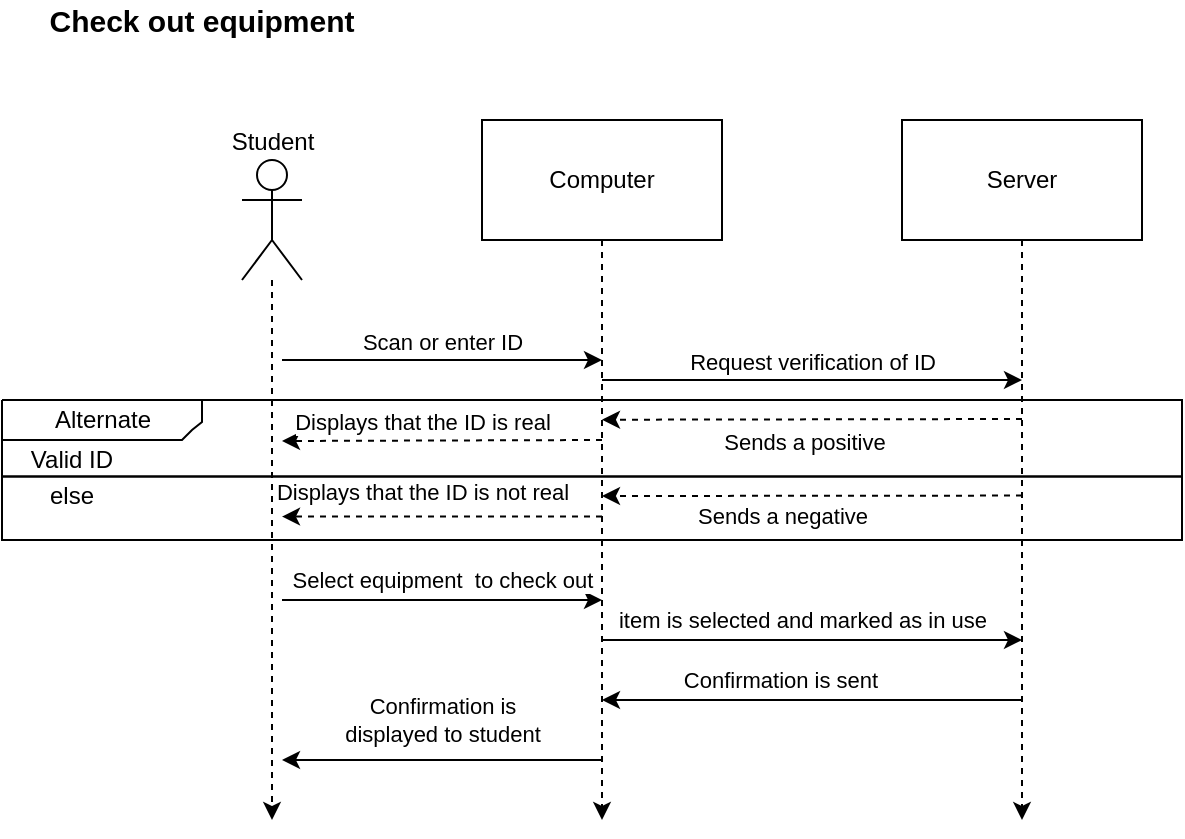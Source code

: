 <mxfile version="13.10.9" type="device"><diagram id="kgpKYQtTHZ0yAKxKKP6v" name="Page-1"><mxGraphModel dx="1416" dy="788" grid="1" gridSize="10" guides="1" tooltips="1" connect="1" arrows="1" fold="1" page="1" pageScale="1" pageWidth="850" pageHeight="1100" math="0" shadow="0"><root><mxCell id="0"/><mxCell id="1" parent="0"/><mxCell id="eIoVN3_urmGIHU_F3K1u-8" value="" style="edgeStyle=orthogonalEdgeStyle;rounded=0;orthogonalLoop=1;jettySize=auto;html=1;dashed=1;" parent="1" source="eIoVN3_urmGIHU_F3K1u-3" edge="1"><mxGeometry relative="1" as="geometry"><mxPoint x="175" y="440" as="targetPoint"/><Array as="points"><mxPoint x="175" y="440"/></Array></mxGeometry></mxCell><mxCell id="eIoVN3_urmGIHU_F3K1u-3" value="Student" style="shape=umlActor;verticalLabelPosition=top;verticalAlign=bottom;html=1;outlineConnect=0;labelPosition=center;align=center;" parent="1" vertex="1"><mxGeometry x="160" y="110" width="30" height="60" as="geometry"/></mxCell><mxCell id="eIoVN3_urmGIHU_F3K1u-6" style="edgeStyle=orthogonalEdgeStyle;rounded=0;orthogonalLoop=1;jettySize=auto;html=1;exitX=0.5;exitY=1;exitDx=0;exitDy=0;dashed=1;" parent="1" source="eIoVN3_urmGIHU_F3K1u-4" edge="1"><mxGeometry relative="1" as="geometry"><mxPoint x="340" y="440" as="targetPoint"/></mxGeometry></mxCell><mxCell id="eIoVN3_urmGIHU_F3K1u-4" value="Computer" style="rounded=0;whiteSpace=wrap;html=1;" parent="1" vertex="1"><mxGeometry x="280" y="90" width="120" height="60" as="geometry"/></mxCell><mxCell id="eIoVN3_urmGIHU_F3K1u-9" style="edgeStyle=orthogonalEdgeStyle;rounded=0;orthogonalLoop=1;jettySize=auto;html=1;exitX=0.5;exitY=1;exitDx=0;exitDy=0;dashed=1;" parent="1" source="eIoVN3_urmGIHU_F3K1u-5" edge="1"><mxGeometry relative="1" as="geometry"><mxPoint x="550" y="440" as="targetPoint"/></mxGeometry></mxCell><mxCell id="eIoVN3_urmGIHU_F3K1u-5" value="Server" style="rounded=0;whiteSpace=wrap;html=1;" parent="1" vertex="1"><mxGeometry x="490" y="90" width="120" height="60" as="geometry"/></mxCell><mxCell id="eIoVN3_urmGIHU_F3K1u-11" value="" style="swimlane;html=1;childLayout=stackLayout;resizeParent=1;resizeParentMax=0;horizontal=1;startSize=0;horizontalStack=0;" parent="1" vertex="1"><mxGeometry x="40" y="230" width="590" height="70" as="geometry"/></mxCell><mxCell id="eIoVN3_urmGIHU_F3K1u-13" value="" style="swimlane;html=1;startSize=0;horizontal=0;" parent="eIoVN3_urmGIHU_F3K1u-11" vertex="1"><mxGeometry width="590" height="38.29" as="geometry"/></mxCell><mxCell id="eIoVN3_urmGIHU_F3K1u-15" value="Alternate" style="verticalLabelPosition=middle;verticalAlign=middle;html=1;shape=mxgraph.basic.polygon;polyCoords=[[0.25,0],[1,0],[1,0.55],[0.95,0.75],[0.9,1],[0.25,1],[0,1],[0,0.25]];polyline=1;fillColor=none;labelPosition=center;align=center;" parent="eIoVN3_urmGIHU_F3K1u-13" vertex="1"><mxGeometry width="100" height="20" as="geometry"/></mxCell><mxCell id="eIoVN3_urmGIHU_F3K1u-18" value="Valid ID" style="text;html=1;strokeColor=none;fillColor=none;align=center;verticalAlign=middle;whiteSpace=wrap;rounded=0;" parent="eIoVN3_urmGIHU_F3K1u-13" vertex="1"><mxGeometry x="10" y="20" width="50" height="20" as="geometry"/></mxCell><mxCell id="eIoVN3_urmGIHU_F3K1u-20" value="" style="endArrow=classic;html=1;dashed=1;" parent="eIoVN3_urmGIHU_F3K1u-13" edge="1"><mxGeometry width="50" height="50" relative="1" as="geometry"><mxPoint x="300" y="20" as="sourcePoint"/><mxPoint x="140" y="20.5" as="targetPoint"/></mxGeometry></mxCell><mxCell id="eIoVN3_urmGIHU_F3K1u-22" value="Displays that the ID is real" style="edgeLabel;html=1;align=center;verticalAlign=middle;resizable=0;points=[];" parent="eIoVN3_urmGIHU_F3K1u-20" vertex="1" connectable="0"><mxGeometry x="0.225" y="-1" relative="1" as="geometry"><mxPoint x="8" y="-9" as="offset"/></mxGeometry></mxCell><mxCell id="j0chvqVTCVCW1AkNO_aR-3" value="" style="endArrow=classic;html=1;dashed=1;" edge="1" parent="eIoVN3_urmGIHU_F3K1u-13"><mxGeometry width="50" height="50" relative="1" as="geometry"><mxPoint x="510" y="9.5" as="sourcePoint"/><mxPoint x="300" y="9.86" as="targetPoint"/></mxGeometry></mxCell><mxCell id="j0chvqVTCVCW1AkNO_aR-4" value="Sends a positive" style="edgeLabel;html=1;align=center;verticalAlign=middle;resizable=0;points=[];" vertex="1" connectable="0" parent="j0chvqVTCVCW1AkNO_aR-3"><mxGeometry x="0.225" y="-1" relative="1" as="geometry"><mxPoint x="19" y="12.14" as="offset"/></mxGeometry></mxCell><mxCell id="eIoVN3_urmGIHU_F3K1u-12" value="" style="swimlane;html=1;startSize=0;horizontal=0;" parent="eIoVN3_urmGIHU_F3K1u-11" vertex="1"><mxGeometry y="38.29" width="590" height="31.71" as="geometry"/></mxCell><mxCell id="eIoVN3_urmGIHU_F3K1u-19" value="else" style="text;html=1;strokeColor=none;fillColor=none;align=center;verticalAlign=middle;whiteSpace=wrap;rounded=0;" parent="eIoVN3_urmGIHU_F3K1u-12" vertex="1"><mxGeometry x="15" y="-2.132e-14" width="40" height="20" as="geometry"/></mxCell><mxCell id="eIoVN3_urmGIHU_F3K1u-21" value="" style="endArrow=classic;html=1;labelPosition=center;verticalLabelPosition=top;align=center;verticalAlign=bottom;dashed=1;" parent="eIoVN3_urmGIHU_F3K1u-12" edge="1"><mxGeometry width="50" height="50" relative="1" as="geometry"><mxPoint x="300" y="20" as="sourcePoint"/><mxPoint x="140" y="20" as="targetPoint"/></mxGeometry></mxCell><mxCell id="eIoVN3_urmGIHU_F3K1u-23" value="Displays that the ID is not real" style="edgeLabel;html=1;align=center;verticalAlign=bottom;resizable=0;points=[];labelPosition=center;verticalLabelPosition=top;" parent="eIoVN3_urmGIHU_F3K1u-21" vertex="1" connectable="0"><mxGeometry x="0.338" y="2" relative="1" as="geometry"><mxPoint x="17" y="-6.14" as="offset"/></mxGeometry></mxCell><mxCell id="j0chvqVTCVCW1AkNO_aR-5" value="" style="endArrow=classic;html=1;dashed=1;" edge="1" parent="eIoVN3_urmGIHU_F3K1u-12"><mxGeometry width="50" height="50" relative="1" as="geometry"><mxPoint x="510" y="9.5" as="sourcePoint"/><mxPoint x="300" y="9.71" as="targetPoint"/></mxGeometry></mxCell><mxCell id="j0chvqVTCVCW1AkNO_aR-6" value="Sends a negative" style="edgeLabel;html=1;align=center;verticalAlign=middle;resizable=0;points=[];" vertex="1" connectable="0" parent="j0chvqVTCVCW1AkNO_aR-5"><mxGeometry x="0.225" y="-1" relative="1" as="geometry"><mxPoint x="8" y="11.19" as="offset"/></mxGeometry></mxCell><mxCell id="eIoVN3_urmGIHU_F3K1u-16" value="Scan or enter ID" style="endArrow=classic;html=1;labelPosition=center;verticalLabelPosition=top;align=center;verticalAlign=bottom;" parent="1" edge="1"><mxGeometry width="50" height="50" relative="1" as="geometry"><mxPoint x="180" y="210" as="sourcePoint"/><mxPoint x="340" y="210" as="targetPoint"/></mxGeometry></mxCell><mxCell id="eIoVN3_urmGIHU_F3K1u-24" value="Select equipment&amp;nbsp; to check out" style="endArrow=classic;html=1;" parent="1" edge="1"><mxGeometry y="10" width="50" height="50" relative="1" as="geometry"><mxPoint x="180" y="330" as="sourcePoint"/><mxPoint x="340" y="330" as="targetPoint"/><mxPoint as="offset"/></mxGeometry></mxCell><mxCell id="eIoVN3_urmGIHU_F3K1u-25" value="" style="endArrow=classic;html=1;" parent="1" edge="1"><mxGeometry width="50" height="50" relative="1" as="geometry"><mxPoint x="340" y="350" as="sourcePoint"/><mxPoint x="550" y="350" as="targetPoint"/></mxGeometry></mxCell><mxCell id="go8wHB_uhu6opHwHw0_Q-1" value="item is selected and marked as in use" style="edgeLabel;html=1;align=center;verticalAlign=middle;resizable=0;points=[];" parent="eIoVN3_urmGIHU_F3K1u-25" vertex="1" connectable="0"><mxGeometry x="-0.181" y="-1" relative="1" as="geometry"><mxPoint x="14" y="-11" as="offset"/></mxGeometry></mxCell><mxCell id="go8wHB_uhu6opHwHw0_Q-2" value="" style="endArrow=classic;html=1;" parent="1" edge="1"><mxGeometry width="50" height="50" relative="1" as="geometry"><mxPoint x="550" y="380" as="sourcePoint"/><mxPoint x="340" y="380" as="targetPoint"/></mxGeometry></mxCell><mxCell id="go8wHB_uhu6opHwHw0_Q-3" value="Confirmation is sent" style="edgeLabel;html=1;align=center;verticalAlign=middle;resizable=0;points=[];" parent="go8wHB_uhu6opHwHw0_Q-2" vertex="1" connectable="0"><mxGeometry x="0.152" y="-3" relative="1" as="geometry"><mxPoint y="-7" as="offset"/></mxGeometry></mxCell><mxCell id="go8wHB_uhu6opHwHw0_Q-4" value="" style="endArrow=classic;html=1;" parent="1" edge="1"><mxGeometry width="50" height="50" relative="1" as="geometry"><mxPoint x="340" y="410" as="sourcePoint"/><mxPoint x="180" y="410" as="targetPoint"/></mxGeometry></mxCell><mxCell id="go8wHB_uhu6opHwHw0_Q-5" value="Confirmation is &lt;br&gt;displayed to student" style="edgeLabel;html=1;align=center;verticalAlign=middle;resizable=0;points=[];" parent="go8wHB_uhu6opHwHw0_Q-4" vertex="1" connectable="0"><mxGeometry x="0.138" relative="1" as="geometry"><mxPoint x="11" y="-20" as="offset"/></mxGeometry></mxCell><mxCell id="3H23K32Trf-IWSWtz_mw-1" value="Check out equipment" style="text;html=1;strokeColor=none;fillColor=none;align=center;verticalAlign=middle;whiteSpace=wrap;rounded=0;strokeWidth=5;fontSize=15;fontStyle=1" parent="1" vertex="1"><mxGeometry x="60" y="30" width="160" height="20" as="geometry"/></mxCell><mxCell id="j0chvqVTCVCW1AkNO_aR-1" value="Request verification of ID" style="endArrow=classic;html=1;labelPosition=center;verticalLabelPosition=top;align=center;verticalAlign=bottom;" edge="1" parent="1"><mxGeometry width="50" height="50" relative="1" as="geometry"><mxPoint x="340" y="220" as="sourcePoint"/><mxPoint x="550" y="220" as="targetPoint"/></mxGeometry></mxCell></root></mxGraphModel></diagram></mxfile>